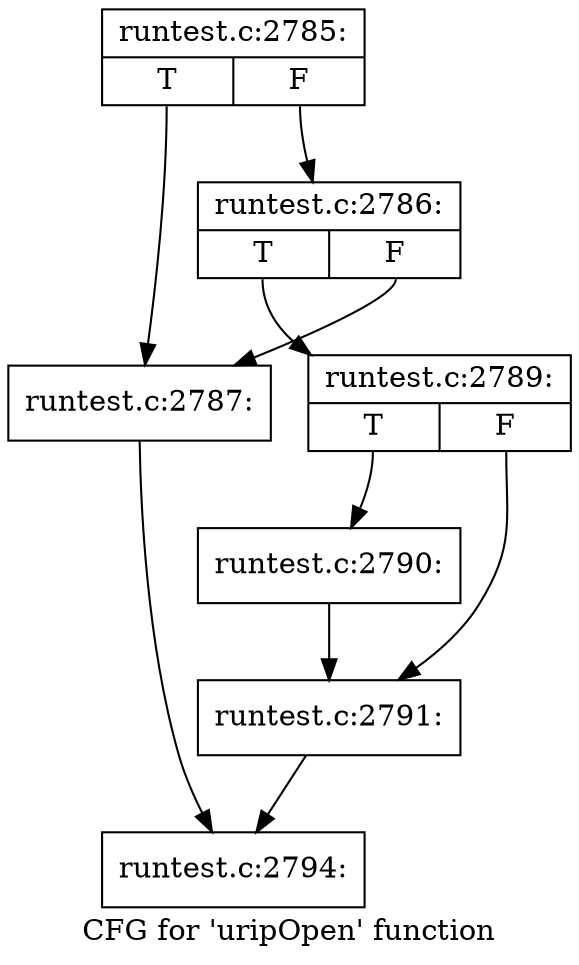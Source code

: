digraph "CFG for 'uripOpen' function" {
	label="CFG for 'uripOpen' function";

	Node0x4287f50 [shape=record,label="{runtest.c:2785:|{<s0>T|<s1>F}}"];
	Node0x4287f50:s0 -> Node0x41ba260;
	Node0x4287f50:s1 -> Node0x4288470;
	Node0x4288470 [shape=record,label="{runtest.c:2786:|{<s0>T|<s1>F}}"];
	Node0x4288470:s0 -> Node0x4288420;
	Node0x4288470:s1 -> Node0x41ba260;
	Node0x41ba260 [shape=record,label="{runtest.c:2787:}"];
	Node0x41ba260 -> Node0x4288670;
	Node0x4288420 [shape=record,label="{runtest.c:2789:|{<s0>T|<s1>F}}"];
	Node0x4288420:s0 -> Node0x4289040;
	Node0x4288420:s1 -> Node0x4289090;
	Node0x4289040 [shape=record,label="{runtest.c:2790:}"];
	Node0x4289040 -> Node0x4289090;
	Node0x4289090 [shape=record,label="{runtest.c:2791:}"];
	Node0x4289090 -> Node0x4288670;
	Node0x4288670 [shape=record,label="{runtest.c:2794:}"];
}
